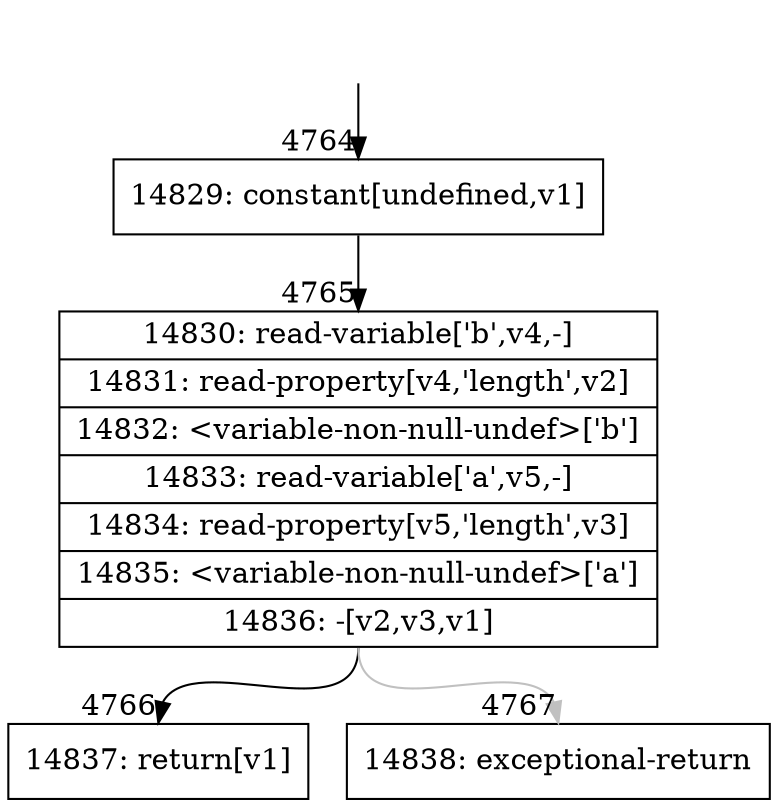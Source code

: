 digraph {
rankdir="TD"
BB_entry296[shape=none,label=""];
BB_entry296 -> BB4764 [tailport=s, headport=n, headlabel="    4764"]
BB4764 [shape=record label="{14829: constant[undefined,v1]}" ] 
BB4764 -> BB4765 [tailport=s, headport=n, headlabel="      4765"]
BB4765 [shape=record label="{14830: read-variable['b',v4,-]|14831: read-property[v4,'length',v2]|14832: \<variable-non-null-undef\>['b']|14833: read-variable['a',v5,-]|14834: read-property[v5,'length',v3]|14835: \<variable-non-null-undef\>['a']|14836: -[v2,v3,v1]}" ] 
BB4765 -> BB4766 [tailport=s, headport=n, headlabel="      4766"]
BB4765 -> BB4767 [tailport=s, headport=n, color=gray, headlabel="      4767"]
BB4766 [shape=record label="{14837: return[v1]}" ] 
BB4767 [shape=record label="{14838: exceptional-return}" ] 
//#$~ 5012
}
